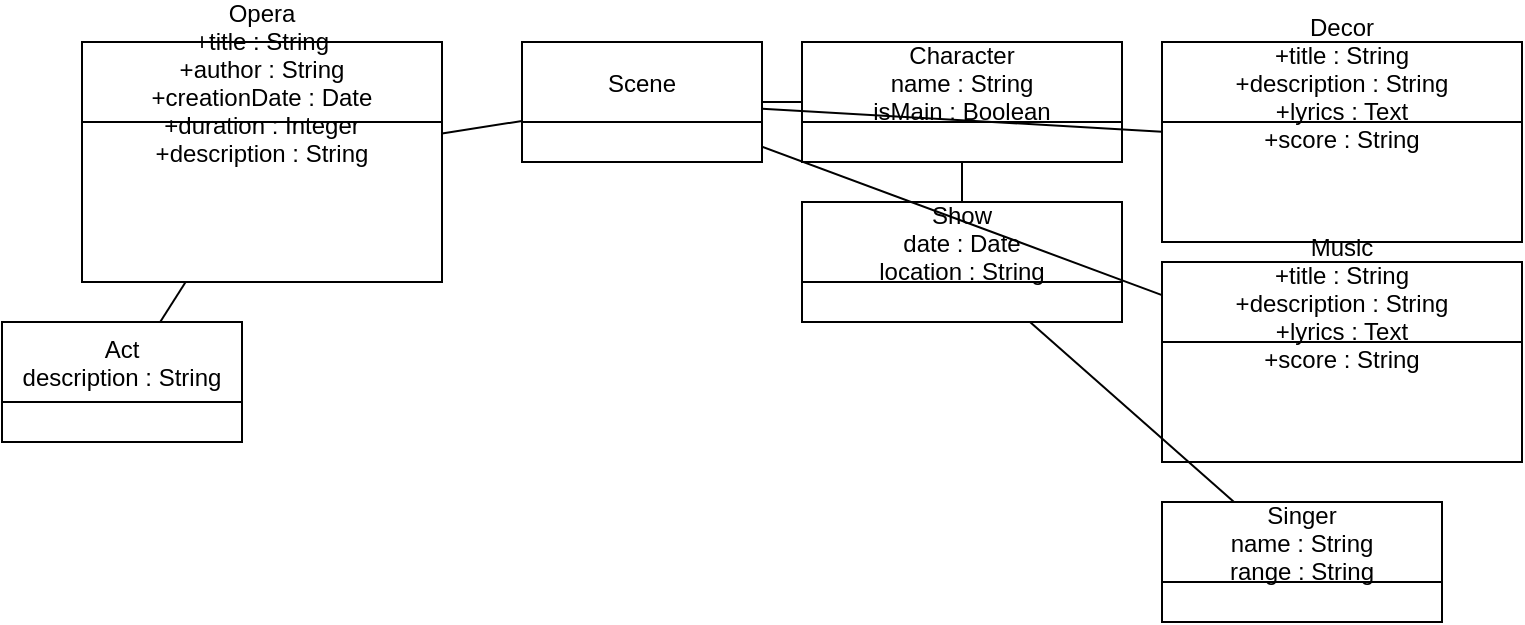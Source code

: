 <?xml version="1.0" encoding="UTF-8"?>
<mxfile>
  <diagram name="Opera and Show Management System" id="1">
    <mxGraphModel dx="1684" dy="884" grid="1" gridSize="10" guides="1" tooltips="1" connect="1" arrows="1" fold="1" page="1" pageScale="1" pageWidth="827" pageHeight="1169" math="0" shadow="0">
      <root>
        <mxCell id="0"/>
        <mxCell id="1" parent="0"/>

        <mxCell id="2" value="Opera&#xa;+title : String&#xa;+author : String&#xa;+creationDate : Date&#xa;+duration : Integer&#xa;+description : String" style="shape=swimlane;" vertex="1" parent="1">
          <mxGeometry x="60" y="20" width="180" height="120" as="geometry"/>
        </mxCell>

        <mxCell id="3" value="Act&#xa;description : String" style="shape=swimlane;" vertex="1" parent="1">
          <mxGeometry x="20" y="160" width="120" height="60" as="geometry"/>
        </mxCell>

        <mxCell id="4" value="Scene" style="shape=swimlane;" vertex="1" parent="1">
          <mxGeometry x="280" y="20" width="120" height="60" as="geometry"/>
        </mxCell>

        <mxCell id="5" value="Character&#xa;name : String&#xa;isMain : Boolean" style="shape=swimlane;" vertex="1" parent="1">
          <mxGeometry x="420" y="20" width="160" height="60" as="geometry"/>
        </mxCell>

        <mxCell id="6" value="Show&#xa;date : Date&#xa;location : String" style="shape=swimlane;" vertex="1" parent="1">
          <mxGeometry x="420" y="100" width="160" height="60" as="geometry"/>
        </mxCell>

        <mxCell id="7" value="Decor&#xa;+title : String&#xa;+description : String&#xa;+lyrics : Text&#xa;+score : String" style="shape=swimlane;" vertex="1" parent="1">
          <mxGeometry x="600" y="20" width="180" height="100" as="geometry"/>
        </mxCell>

        <mxCell id="8" value="Music&#xa;+title : String&#xa;+description : String&#xa;+lyrics : Text&#xa;+score : String" style="shape=swimlane;" vertex="1" parent="1">
          <mxGeometry x="600" y="130" width="180" height="100" as="geometry"/>
        </mxCell>

        <mxCell id="9" value="Singer&#xa;name : String&#xa;range : String" style="shape=swimlane;" vertex="1" parent="1">
          <mxGeometry x="600" y="250" width="140" height="60" as="geometry"/>
        </mxCell>

        <mxCell id="10" style="endArrow=none;" edge="1" parent="1" source="2" target="4">
          <mxGeometry relative="1" as="geometry"/>
        </mxCell>
        <mxCell id="11" style="endArrow=none;" edge="1" parent="1" source="4" target="5">
          <mxGeometry relative="1" as="geometry"/>
        </mxCell>
        <mxCell id="12" style="endArrow=none;" edge="1" parent="1" source="5" target="6">
          <mxGeometry relative="1" as="geometry"/>
        </mxCell>
        <mxCell id="13" style="endArrow=none;" edge="1" parent="1" source="5" target="4">
          <mxGeometry relative="1" as="geometry"/>
        </mxCell>
        <mxCell id="14" style="endArrow=none;" edge="1" parent="1" source="4" target="7">
          <mxGeometry relative="1" as="geometry"/>
        </mxCell>
        <mxCell id="15" style="endArrow=none;" edge="1" parent="1" source="4" target="8">
          <mxGeometry relative="1" as="geometry"/>
        </mxCell>
        <mxCell id="16" style="endArrow=none;" edge="1" parent="1" source="6" target="9">
          <mxGeometry relative="1" as="geometry"/>
        </mxCell>
        <mxCell id="17" style="endArrow=none;" edge="1" parent="1" source="2" target="3">
          <mxGeometry relative="1" as="geometry"/>
        </mxCell>
      </root>
    </mxGraphModel>
  </diagram>
</mxfile>
